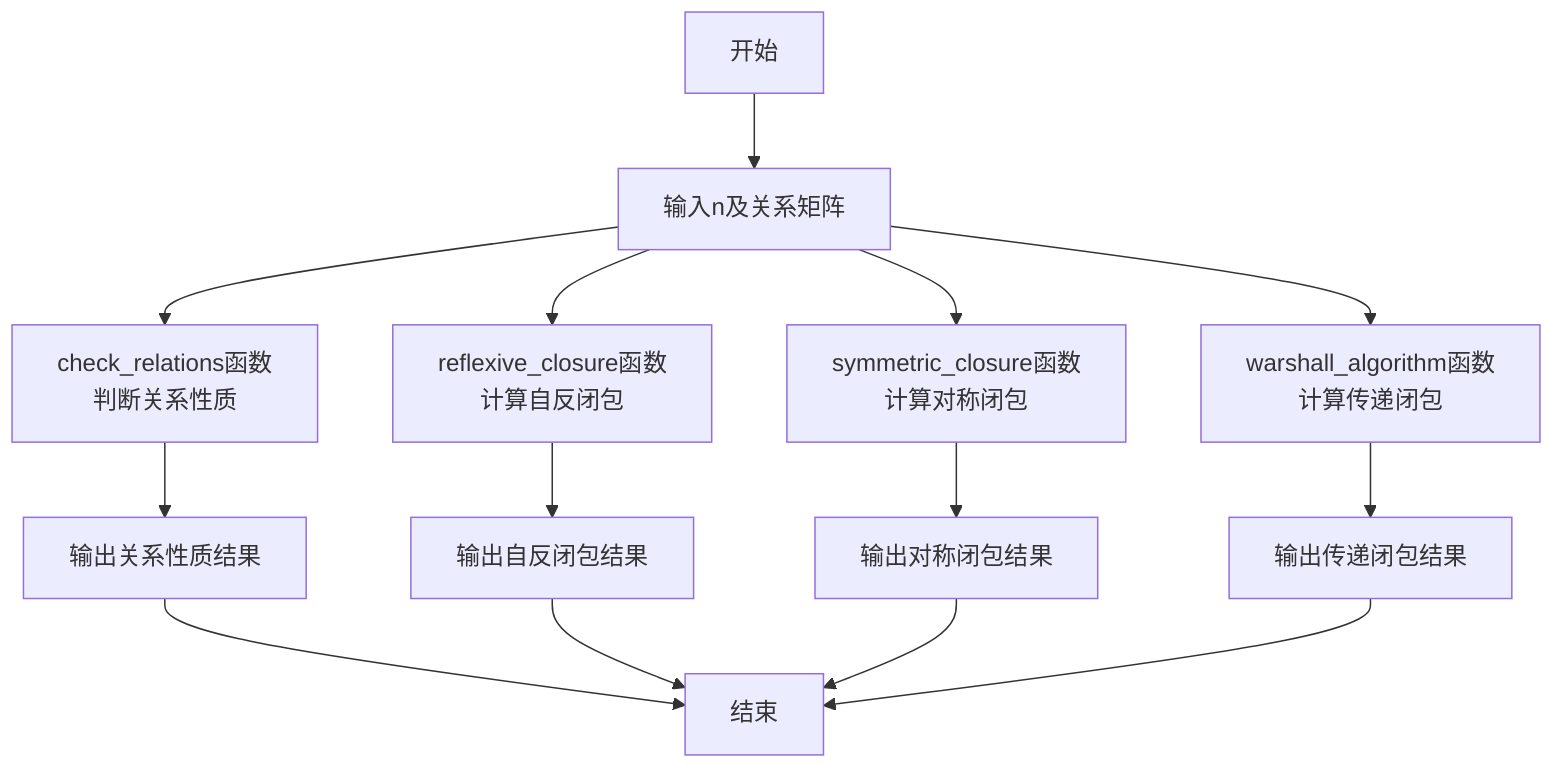 graph TD
    A[开始] --> B[输入n及关系矩阵]
    B --> C[check_relations函数<br>判断关系性质]
    B --> D[reflexive_closure函数<br>计算自反闭包]
    B --> E[symmetric_closure函数<br>计算对称闭包]
    B --> F[warshall_algorithm函数<br>计算传递闭包]
    C --> G[输出关系性质结果]
    D --> H[输出自反闭包结果]
    E --> I[输出对称闭包结果]
    F --> J[输出传递闭包结果]
    G --> K[结束]
    H --> K
    I --> K
    J --> K